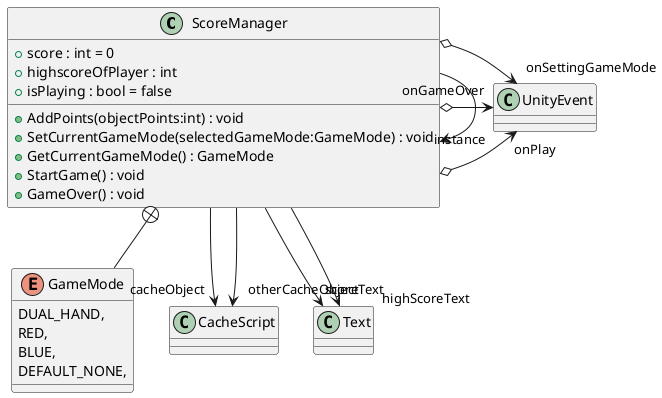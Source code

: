 @startuml
class ScoreManager {
    + score : int = 0
    + highscoreOfPlayer : int
    + isPlaying : bool = false
    + AddPoints(objectPoints:int) : void
    + SetCurrentGameMode(selectedGameMode:GameMode) : void
    + GetCurrentGameMode() : GameMode
    + StartGame() : void
    + GameOver() : void
}
enum GameMode {
    DUAL_HAND,
    RED,
    BLUE,
    DEFAULT_NONE,
}
' MonoBehaviour <|-- ScoreManager
ScoreManager --> "instance" ScoreManager
ScoreManager --> "cacheObject" CacheScript
ScoreManager --> "otherCacheObject" CacheScript
ScoreManager --> "scoreText" Text
ScoreManager --> "highScoreText" Text
ScoreManager o-> "onPlay" UnityEvent
ScoreManager o-> "onGameOver" UnityEvent
ScoreManager o-> "onSettingGameMode" UnityEvent
ScoreManager +-- GameMode
@enduml
